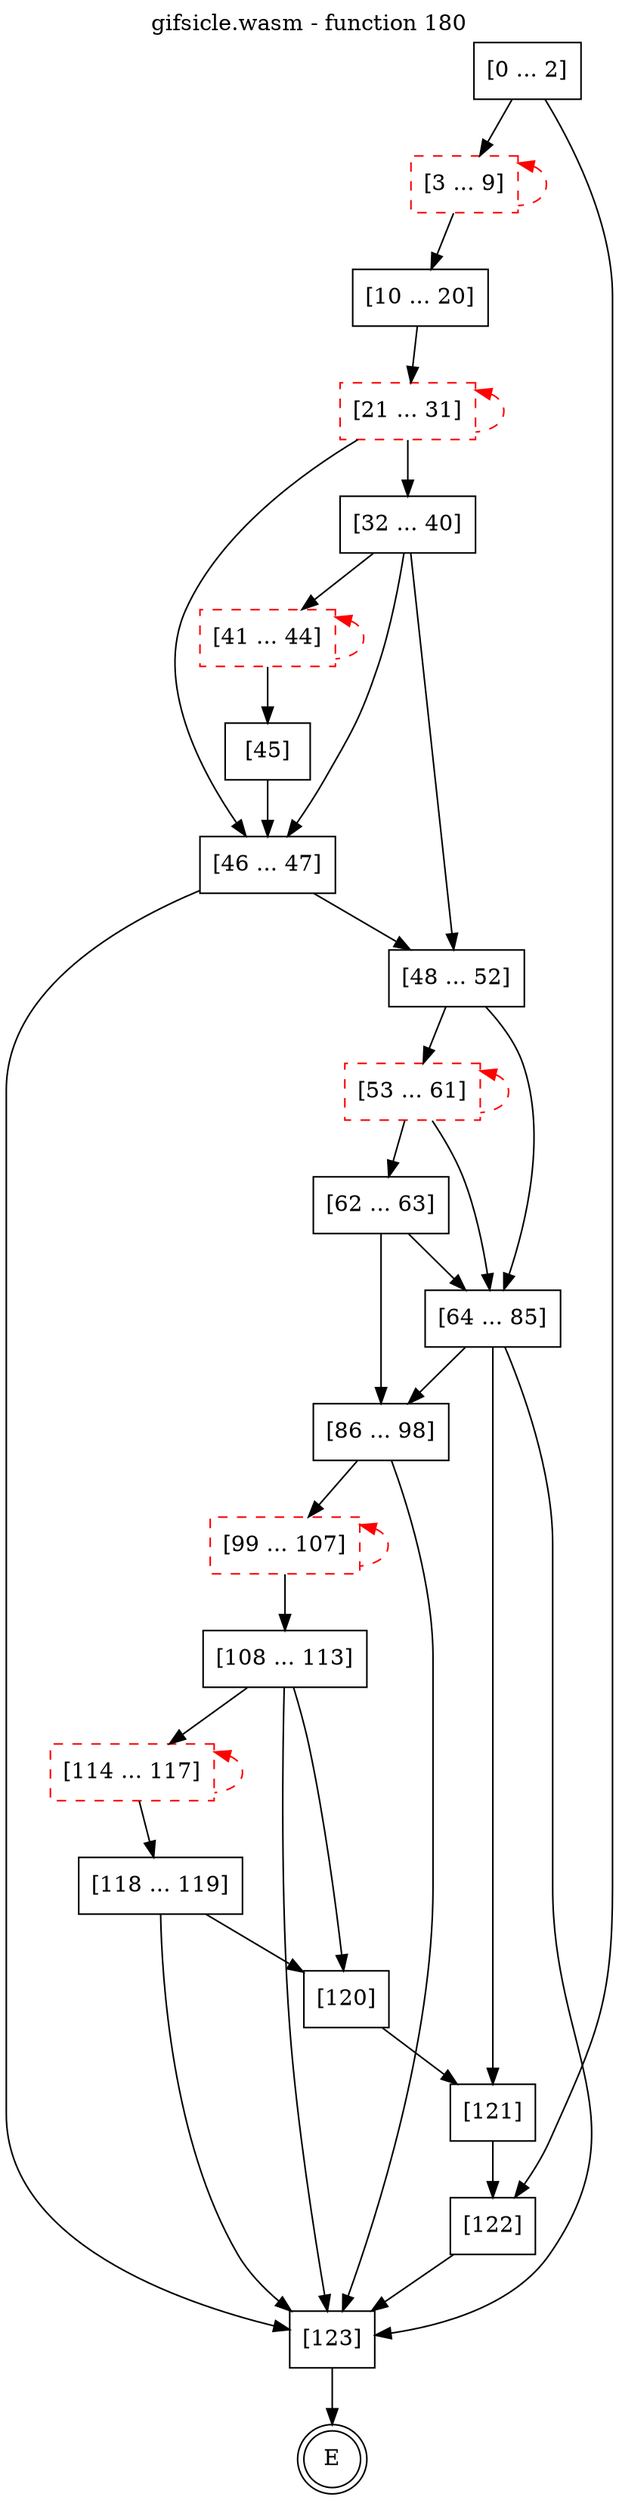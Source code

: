 digraph finite_state_machine {
    label = "gifsicle.wasm - function 180"
    labelloc =  t
    labelfontsize = 16
    labelfontcolor = black
    labelfontname = "Helvetica"
    node [shape = doublecircle]; E ;
    node [shape = box];
    node [shape=box, color=black, style=solid] 0[label="[0 ... 2]"]
    node [shape=box, color=red, style=dashed] 3[label="[3 ... 9]"]
    node [shape=box, color=black, style=solid] 10[label="[10 ... 20]"]
    node [shape=box, color=red, style=dashed] 21[label="[21 ... 31]"]
    node [shape=box, color=black, style=solid] 32[label="[32 ... 40]"]
    node [shape=box, color=red, style=dashed] 41[label="[41 ... 44]"]
    node [shape=box, color=black, style=solid] 45[label="[45]"]
    node [shape=box, color=black, style=solid] 46[label="[46 ... 47]"]
    node [shape=box, color=black, style=solid] 48[label="[48 ... 52]"]
    node [shape=box, color=red, style=dashed] 53[label="[53 ... 61]"]
    node [shape=box, color=black, style=solid] 62[label="[62 ... 63]"]
    node [shape=box, color=black, style=solid] 64[label="[64 ... 85]"]
    node [shape=box, color=black, style=solid] 86[label="[86 ... 98]"]
    node [shape=box, color=red, style=dashed] 99[label="[99 ... 107]"]
    node [shape=box, color=black, style=solid] 108[label="[108 ... 113]"]
    node [shape=box, color=red, style=dashed] 114[label="[114 ... 117]"]
    node [shape=box, color=black, style=solid] 118[label="[118 ... 119]"]
    node [shape=box, color=black, style=solid] 120[label="[120]"]
    node [shape=box, color=black, style=solid] 121[label="[121]"]
    node [shape=box, color=black, style=solid] 122[label="[122]"]
    node [shape=box, color=black, style=solid] 123[label="[123]"]
    0 -> 3;
    0 -> 122;
    3 -> 10;
    3 -> 3[style="dashed" color="red" dir=back];
    10 -> 21;
    21 -> 32;
    21 -> 46;
    21 -> 21[style="dashed" color="red" dir=back];
    32 -> 41;
    32 -> 46;
    32 -> 48;
    41 -> 45;
    41 -> 41[style="dashed" color="red" dir=back];
    45 -> 46;
    46 -> 48;
    46 -> 123;
    48 -> 53;
    48 -> 64;
    53 -> 62;
    53 -> 64;
    53 -> 53[style="dashed" color="red" dir=back];
    62 -> 64;
    62 -> 86;
    64 -> 86;
    64 -> 121;
    64 -> 123;
    86 -> 99;
    86 -> 123;
    99 -> 108;
    99 -> 99[style="dashed" color="red" dir=back];
    108 -> 114;
    108 -> 120;
    108 -> 123;
    114 -> 118;
    114 -> 114[style="dashed" color="red" dir=back];
    118 -> 120;
    118 -> 123;
    120 -> 121;
    121 -> 122;
    122 -> 123;
    123 -> E;
}
